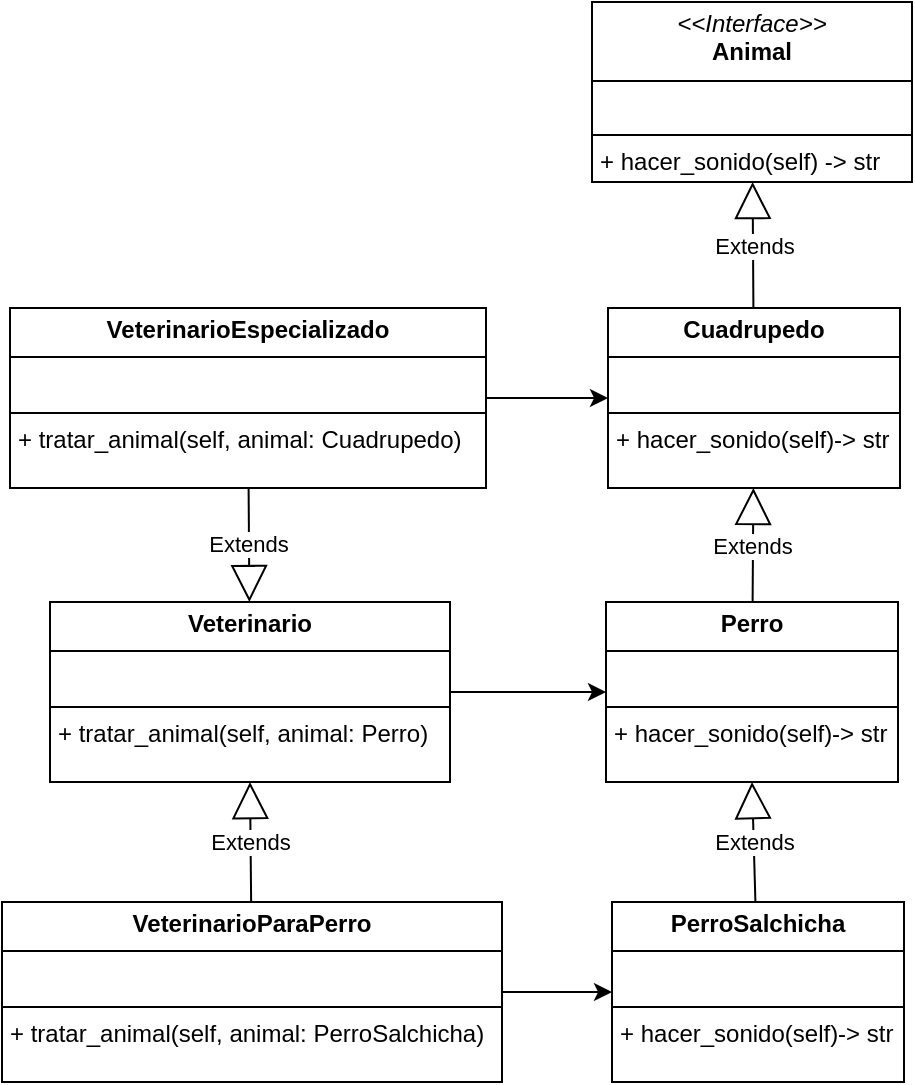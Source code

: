 <mxfile version="22.1.22" type="embed">
  <diagram id="TcWZPrOXUQ1p5xYEUWto" name="classes">
    <mxGraphModel dx="1204" dy="669" grid="1" gridSize="10" guides="1" tooltips="1" connect="1" arrows="1" fold="1" page="1" pageScale="1" pageWidth="850" pageHeight="1100" math="0" shadow="0">
      <root>
        <mxCell id="0" />
        <mxCell id="1" parent="0" />
        <mxCell id="gk5KHT2HPCPeYU6O1pcH-1" value="&lt;p style=&quot;margin:0px;margin-top:4px;text-align:center;&quot;&gt;&lt;i&gt;&amp;lt;&amp;lt;Interface&amp;gt;&amp;gt;&lt;/i&gt;&lt;br&gt;&lt;b&gt;Animal&lt;/b&gt;&lt;/p&gt;&lt;hr size=&quot;1&quot; style=&quot;border-style:solid;&quot;&gt;&lt;p style=&quot;margin:0px;margin-left:4px;&quot;&gt;&amp;nbsp;&lt;/p&gt;&lt;hr size=&quot;1&quot; style=&quot;border-style:solid;&quot;&gt;&lt;p style=&quot;margin:0px;margin-left:4px;&quot;&gt;+ hacer_sonido(self) -&amp;gt; str&lt;/p&gt;" style="verticalAlign=top;align=left;overflow=fill;html=1;whiteSpace=wrap;" parent="1" vertex="1">
          <mxGeometry x="361" y="210" width="160" height="90" as="geometry" />
        </mxCell>
        <mxCell id="gk5KHT2HPCPeYU6O1pcH-2" value="&lt;p style=&quot;margin:0px;margin-top:4px;text-align:center;&quot;&gt;&lt;b&gt;Perro&lt;/b&gt;&lt;/p&gt;&lt;hr size=&quot;1&quot; style=&quot;border-style:solid;&quot;&gt;&lt;p style=&quot;margin:0px;margin-left:4px;&quot;&gt;&amp;nbsp;&lt;/p&gt;&lt;hr size=&quot;1&quot; style=&quot;border-style:solid;&quot;&gt;&lt;p style=&quot;margin:0px;margin-left:4px;&quot;&gt;+ hacer_sonido(self)-&amp;gt; str&lt;/p&gt;" style="verticalAlign=top;align=left;overflow=fill;html=1;whiteSpace=wrap;" parent="1" vertex="1">
          <mxGeometry x="368" y="510" width="146" height="90" as="geometry" />
        </mxCell>
        <mxCell id="6" style="edgeStyle=orthogonalEdgeStyle;rounded=0;orthogonalLoop=1;jettySize=auto;html=1;" parent="1" source="gk5KHT2HPCPeYU6O1pcH-6" target="gk5KHT2HPCPeYU6O1pcH-2" edge="1">
          <mxGeometry relative="1" as="geometry" />
        </mxCell>
        <mxCell id="gk5KHT2HPCPeYU6O1pcH-6" value="&lt;p style=&quot;margin:0px;margin-top:4px;text-align:center;&quot;&gt;&lt;b&gt;Veterinario&lt;/b&gt;&lt;/p&gt;&lt;hr size=&quot;1&quot; style=&quot;border-style:solid;&quot;&gt;&lt;p style=&quot;margin:0px;margin-left:4px;&quot;&gt;&amp;nbsp;&lt;/p&gt;&lt;hr size=&quot;1&quot; style=&quot;border-style:solid;&quot;&gt;&lt;p style=&quot;margin:0px;margin-left:4px;&quot;&gt;+ tratar_animal(self, animal: Perro)&lt;/p&gt;" style="verticalAlign=top;align=left;overflow=fill;html=1;whiteSpace=wrap;" parent="1" vertex="1">
          <mxGeometry x="90" y="510" width="200" height="90" as="geometry" />
        </mxCell>
        <mxCell id="11" style="edgeStyle=orthogonalEdgeStyle;rounded=0;orthogonalLoop=1;jettySize=auto;html=1;" edge="1" parent="1" source="gk5KHT2HPCPeYU6O1pcH-9" target="9">
          <mxGeometry relative="1" as="geometry" />
        </mxCell>
        <mxCell id="gk5KHT2HPCPeYU6O1pcH-9" value="&lt;p style=&quot;margin:0px;margin-top:4px;text-align:center;&quot;&gt;&lt;b&gt;VeterinarioParaPerro&lt;/b&gt;&lt;/p&gt;&lt;hr size=&quot;1&quot; style=&quot;border-style:solid;&quot;&gt;&lt;p style=&quot;margin:0px;margin-left:4px;&quot;&gt;&amp;nbsp;&lt;/p&gt;&lt;hr size=&quot;1&quot; style=&quot;border-style:solid;&quot;&gt;&lt;p style=&quot;margin:0px;margin-left:4px;&quot;&gt;+ tratar_animal(self, animal: PerroSalchicha)&lt;/p&gt;" style="verticalAlign=top;align=left;overflow=fill;html=1;whiteSpace=wrap;" parent="1" vertex="1">
          <mxGeometry x="66" y="660" width="250" height="90" as="geometry" />
        </mxCell>
        <mxCell id="gk5KHT2HPCPeYU6O1pcH-12" value="Extends" style="endArrow=block;endSize=16;endFill=0;html=1;rounded=0;entryX=0.5;entryY=1;entryDx=0;entryDy=0;" parent="1" source="gk5KHT2HPCPeYU6O1pcH-9" target="gk5KHT2HPCPeYU6O1pcH-6" edge="1">
          <mxGeometry width="160" relative="1" as="geometry">
            <mxPoint x="221" y="715" as="sourcePoint" />
            <mxPoint x="381" y="715" as="targetPoint" />
          </mxGeometry>
        </mxCell>
        <mxCell id="8" style="edgeStyle=orthogonalEdgeStyle;rounded=0;orthogonalLoop=1;jettySize=auto;html=1;" parent="1" source="gk5KHT2HPCPeYU6O1pcH-14" target="2" edge="1">
          <mxGeometry relative="1" as="geometry" />
        </mxCell>
        <mxCell id="gk5KHT2HPCPeYU6O1pcH-14" value="&lt;p style=&quot;margin:0px;margin-top:4px;text-align:center;&quot;&gt;&lt;b&gt;VeterinarioEspecializado&lt;/b&gt;&lt;/p&gt;&lt;hr size=&quot;1&quot; style=&quot;border-style:solid;&quot;&gt;&lt;p style=&quot;margin:0px;margin-left:4px;&quot;&gt;&amp;nbsp;&lt;/p&gt;&lt;hr size=&quot;1&quot; style=&quot;border-style:solid;&quot;&gt;&lt;p style=&quot;margin:0px;margin-left:4px;&quot;&gt;+ tratar_animal(self, animal: Cuadrupedo)&lt;/p&gt;" style="verticalAlign=top;align=left;overflow=fill;html=1;whiteSpace=wrap;" parent="1" vertex="1">
          <mxGeometry x="70" y="363" width="238" height="90" as="geometry" />
        </mxCell>
        <mxCell id="gk5KHT2HPCPeYU6O1pcH-16" value="Extends" style="endArrow=block;endSize=16;endFill=0;html=1;rounded=0;" parent="1" source="gk5KHT2HPCPeYU6O1pcH-14" target="gk5KHT2HPCPeYU6O1pcH-6" edge="1">
          <mxGeometry width="160" relative="1" as="geometry">
            <mxPoint x="100" y="685" as="sourcePoint" />
            <mxPoint x="101" y="595" as="targetPoint" />
          </mxGeometry>
        </mxCell>
        <mxCell id="2" value="&lt;p style=&quot;margin:0px;margin-top:4px;text-align:center;&quot;&gt;&lt;b&gt;Cuadrupedo&lt;/b&gt;&lt;/p&gt;&lt;hr size=&quot;1&quot; style=&quot;border-style:solid;&quot;&gt;&lt;p style=&quot;margin:0px;margin-left:4px;&quot;&gt;&amp;nbsp;&lt;/p&gt;&lt;hr size=&quot;1&quot; style=&quot;border-style:solid;&quot;&gt;&lt;p style=&quot;margin:0px;margin-left:4px;&quot;&gt;+ hacer_sonido(self)-&amp;gt; str&lt;/p&gt;" style="verticalAlign=top;align=left;overflow=fill;html=1;whiteSpace=wrap;" parent="1" vertex="1">
          <mxGeometry x="369" y="363" width="146" height="90" as="geometry" />
        </mxCell>
        <mxCell id="3" value="Extends" style="endArrow=block;endSize=16;endFill=0;html=1;rounded=0;" parent="1" source="2" target="gk5KHT2HPCPeYU6O1pcH-1" edge="1">
          <mxGeometry width="160" relative="1" as="geometry">
            <mxPoint x="340" y="580" as="sourcePoint" />
            <mxPoint x="500" y="580" as="targetPoint" />
          </mxGeometry>
        </mxCell>
        <mxCell id="5" value="Extends" style="endArrow=block;endSize=16;endFill=0;html=1;rounded=0;" parent="1" source="gk5KHT2HPCPeYU6O1pcH-2" target="2" edge="1">
          <mxGeometry width="160" relative="1" as="geometry">
            <mxPoint x="571" y="550" as="sourcePoint" />
            <mxPoint x="570" y="487" as="targetPoint" />
          </mxGeometry>
        </mxCell>
        <mxCell id="9" value="&lt;p style=&quot;margin:0px;margin-top:4px;text-align:center;&quot;&gt;&lt;b&gt;PerroSalchicha&lt;/b&gt;&lt;/p&gt;&lt;hr size=&quot;1&quot; style=&quot;border-style:solid;&quot;&gt;&lt;p style=&quot;margin:0px;margin-left:4px;&quot;&gt;&amp;nbsp;&lt;/p&gt;&lt;hr size=&quot;1&quot; style=&quot;border-style:solid;&quot;&gt;&lt;p style=&quot;margin:0px;margin-left:4px;&quot;&gt;+ hacer_sonido(self)-&amp;gt; str&lt;/p&gt;" style="verticalAlign=top;align=left;overflow=fill;html=1;whiteSpace=wrap;" vertex="1" parent="1">
          <mxGeometry x="371" y="660" width="146" height="90" as="geometry" />
        </mxCell>
        <mxCell id="12" value="Extends" style="endArrow=block;endSize=16;endFill=0;html=1;rounded=0;entryX=0.5;entryY=1;entryDx=0;entryDy=0;" edge="1" parent="1" source="9" target="gk5KHT2HPCPeYU6O1pcH-2">
          <mxGeometry width="160" relative="1" as="geometry">
            <mxPoint x="451" y="520" as="sourcePoint" />
            <mxPoint x="452" y="463" as="targetPoint" />
          </mxGeometry>
        </mxCell>
      </root>
    </mxGraphModel>
  </diagram>
</mxfile>
